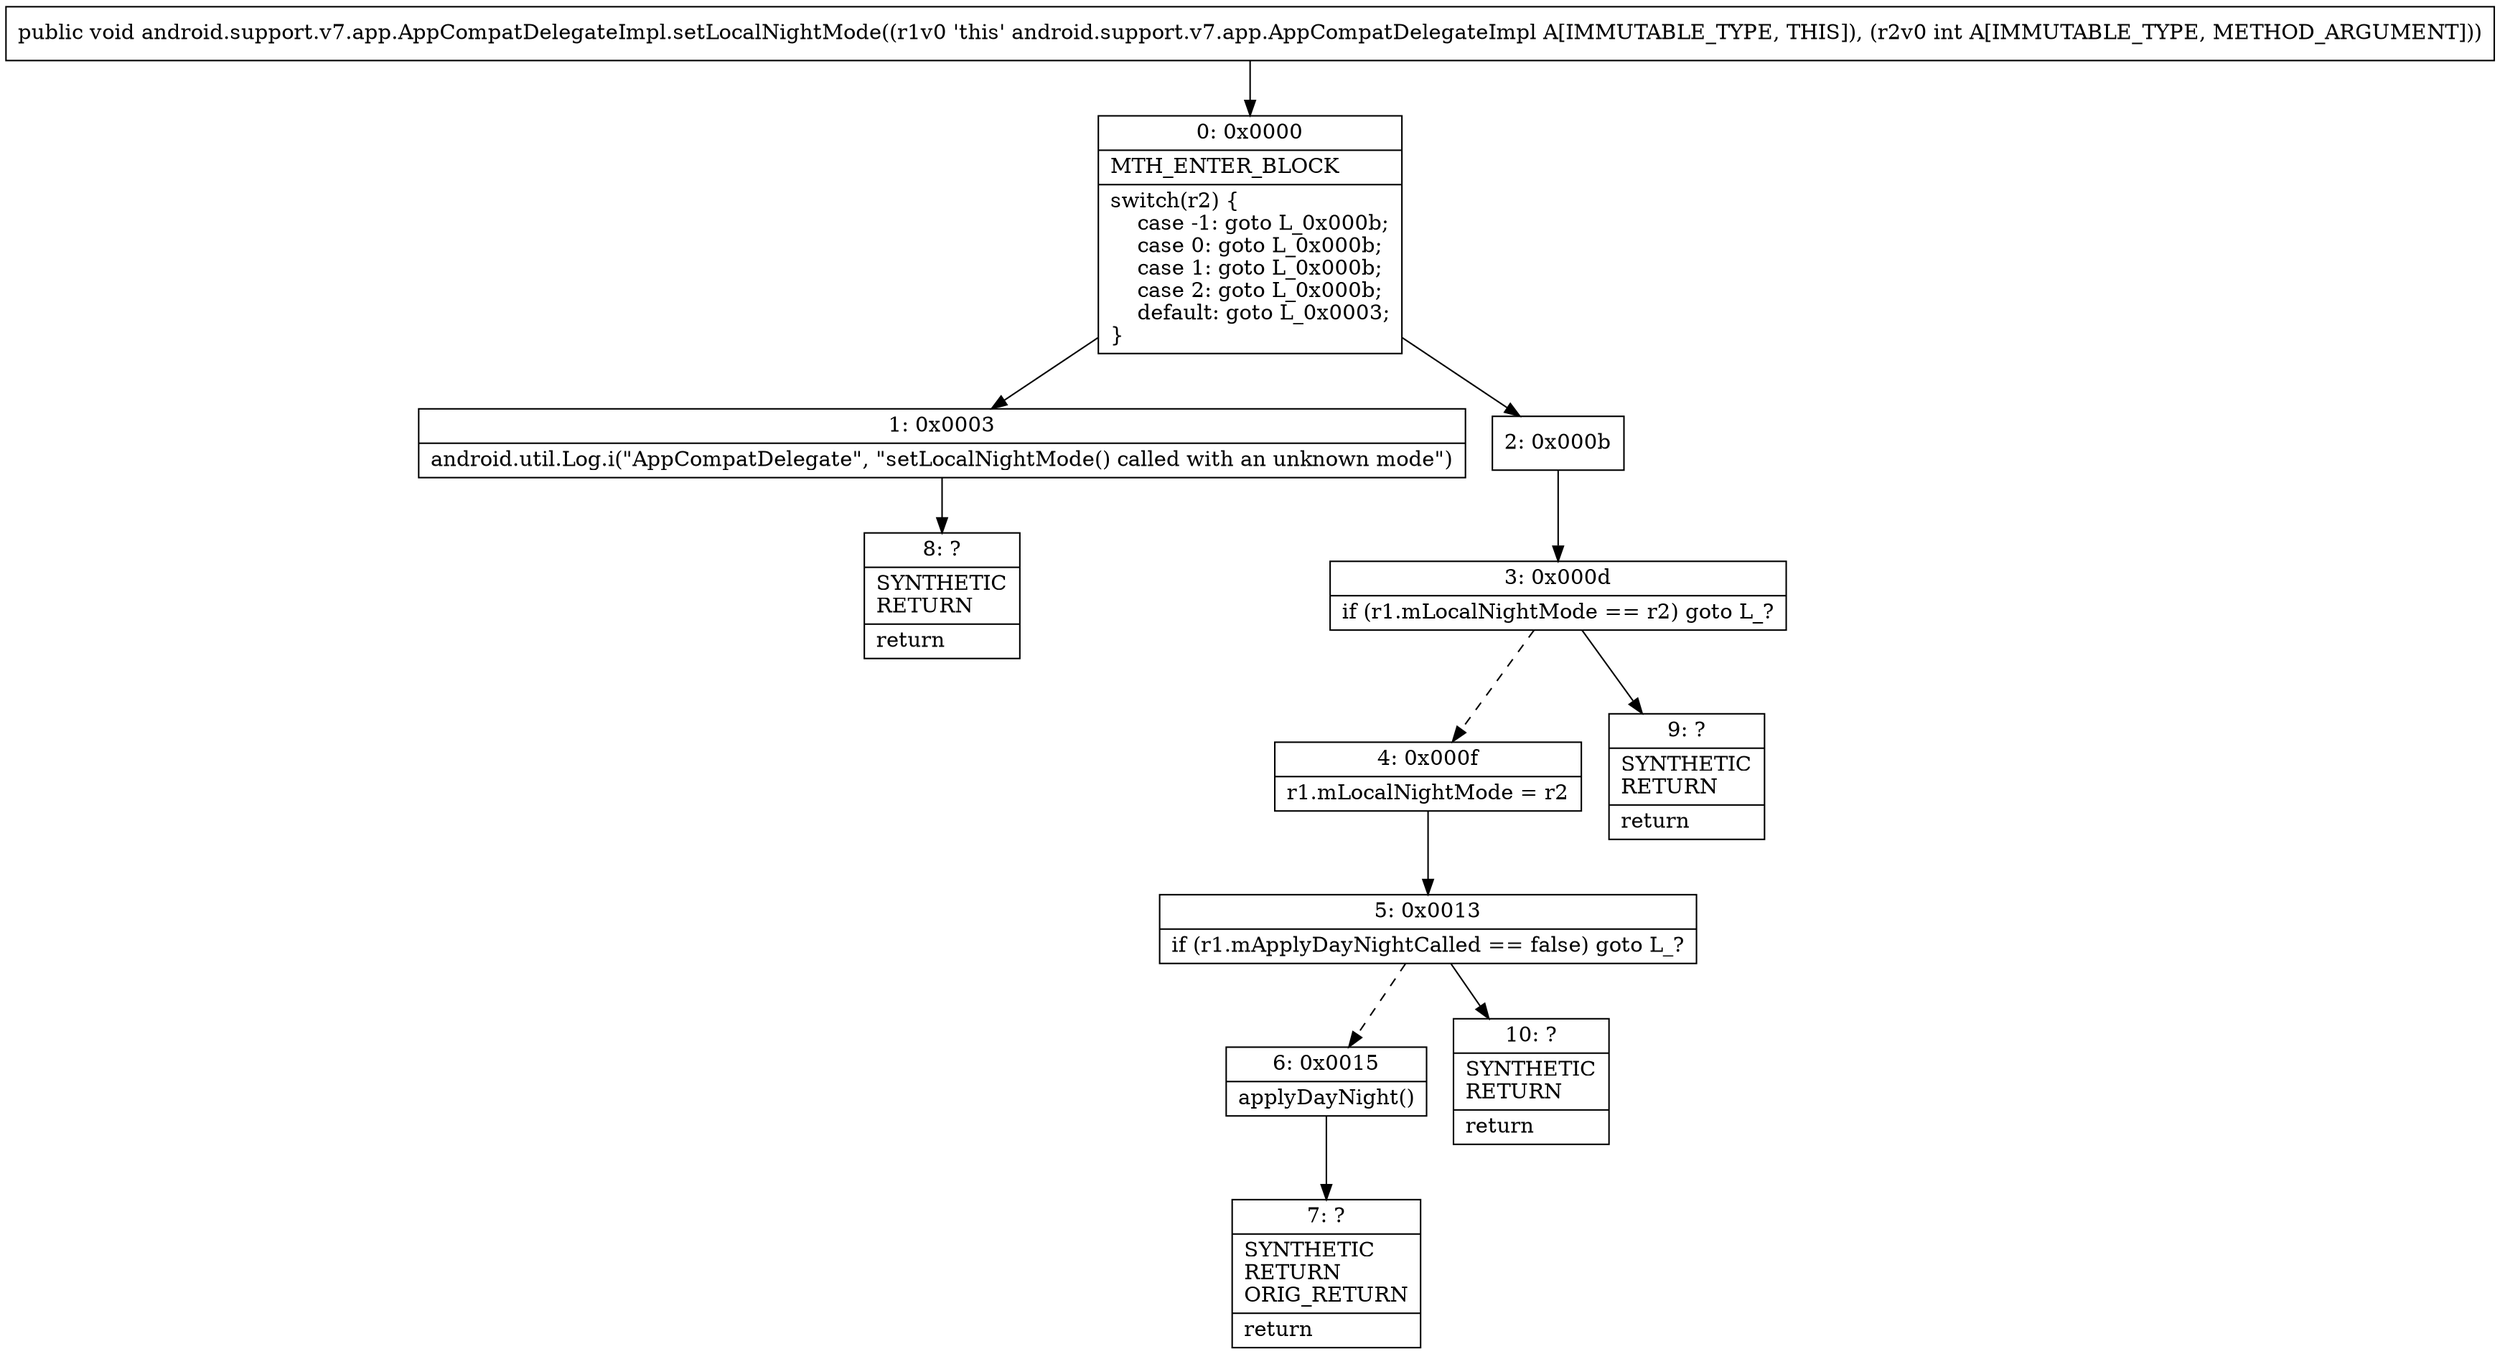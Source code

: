 digraph "CFG forandroid.support.v7.app.AppCompatDelegateImpl.setLocalNightMode(I)V" {
Node_0 [shape=record,label="{0\:\ 0x0000|MTH_ENTER_BLOCK\l|switch(r2) \{\l    case \-1: goto L_0x000b;\l    case 0: goto L_0x000b;\l    case 1: goto L_0x000b;\l    case 2: goto L_0x000b;\l    default: goto L_0x0003;\l\}\l}"];
Node_1 [shape=record,label="{1\:\ 0x0003|android.util.Log.i(\"AppCompatDelegate\", \"setLocalNightMode() called with an unknown mode\")\l}"];
Node_2 [shape=record,label="{2\:\ 0x000b}"];
Node_3 [shape=record,label="{3\:\ 0x000d|if (r1.mLocalNightMode == r2) goto L_?\l}"];
Node_4 [shape=record,label="{4\:\ 0x000f|r1.mLocalNightMode = r2\l}"];
Node_5 [shape=record,label="{5\:\ 0x0013|if (r1.mApplyDayNightCalled == false) goto L_?\l}"];
Node_6 [shape=record,label="{6\:\ 0x0015|applyDayNight()\l}"];
Node_7 [shape=record,label="{7\:\ ?|SYNTHETIC\lRETURN\lORIG_RETURN\l|return\l}"];
Node_8 [shape=record,label="{8\:\ ?|SYNTHETIC\lRETURN\l|return\l}"];
Node_9 [shape=record,label="{9\:\ ?|SYNTHETIC\lRETURN\l|return\l}"];
Node_10 [shape=record,label="{10\:\ ?|SYNTHETIC\lRETURN\l|return\l}"];
MethodNode[shape=record,label="{public void android.support.v7.app.AppCompatDelegateImpl.setLocalNightMode((r1v0 'this' android.support.v7.app.AppCompatDelegateImpl A[IMMUTABLE_TYPE, THIS]), (r2v0 int A[IMMUTABLE_TYPE, METHOD_ARGUMENT])) }"];
MethodNode -> Node_0;
Node_0 -> Node_1;
Node_0 -> Node_2;
Node_1 -> Node_8;
Node_2 -> Node_3;
Node_3 -> Node_4[style=dashed];
Node_3 -> Node_9;
Node_4 -> Node_5;
Node_5 -> Node_6[style=dashed];
Node_5 -> Node_10;
Node_6 -> Node_7;
}

